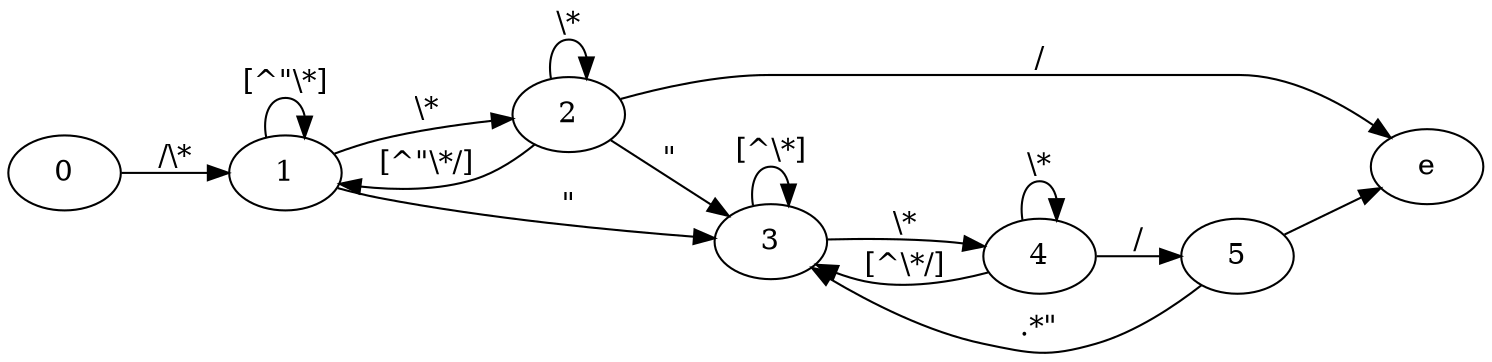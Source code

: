 digraph dfa{
    rankdir = LR;
    0 -> 1 [label="/\\*"]
    1 -> 1 [label="\[^\"\\*\]"]
    1 -> 2 [label="\\*"]
    1 -> 3 [label="\""]
    2 -> 1 [label="\[^\"\\*/\]"]
    2 -> 2 [label="\\*"]
    2 -> 3 [label="\""]
    2 -> e [label="/"]
    3 -> 3 [label="\[^\\*\]"]
    3 -> 4 [label="\\*"]
    4 -> 3 [label="\[^\\*/\]"]
    4 -> 4 [label="\\*"]
    4 -> 5 [label="/"]
    5 -> 3 [label=".*\""]
    5 -> e
}